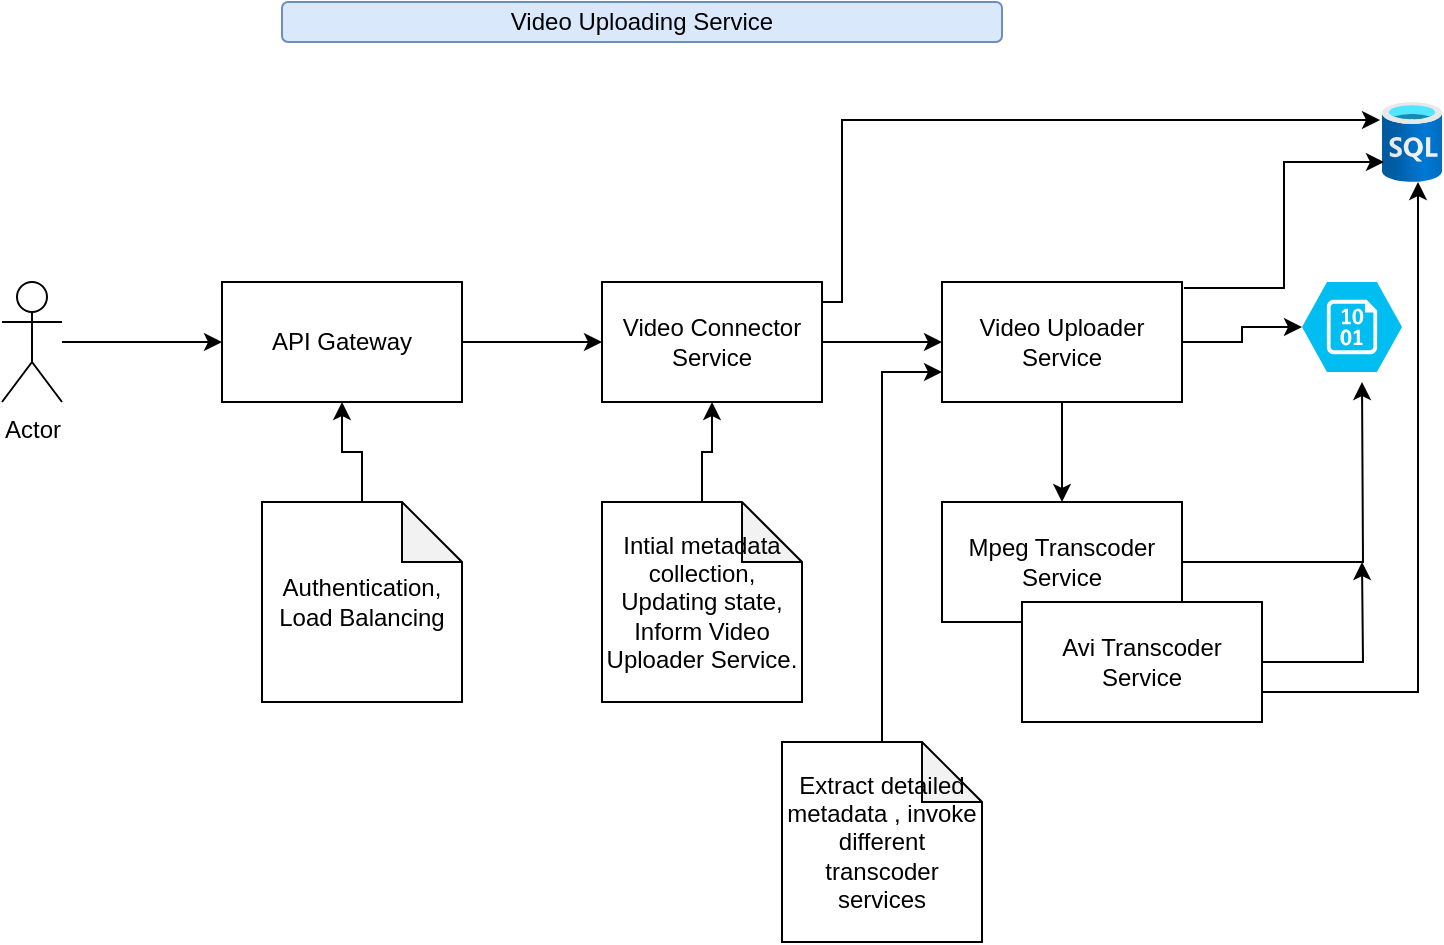 <mxfile version="20.3.0" type="github" pages="2">
  <diagram id="T-eQUspOFnynLqRNxrah" name="Video Uploading Scenario">
    <mxGraphModel dx="1422" dy="729" grid="1" gridSize="10" guides="1" tooltips="1" connect="1" arrows="1" fold="1" page="1" pageScale="1" pageWidth="850" pageHeight="1100" math="0" shadow="0">
      <root>
        <mxCell id="0" />
        <mxCell id="1" parent="0" />
        <mxCell id="gZxkg9Pe2Q-J1JH7AX3k-7" value="" style="edgeStyle=orthogonalEdgeStyle;rounded=0;orthogonalLoop=1;jettySize=auto;html=1;" edge="1" parent="1" source="JewuoOUDM-Pkr8ruR0OP-1" target="gZxkg9Pe2Q-J1JH7AX3k-6">
          <mxGeometry relative="1" as="geometry" />
        </mxCell>
        <mxCell id="JewuoOUDM-Pkr8ruR0OP-1" value="API Gateway" style="rounded=0;whiteSpace=wrap;html=1;" parent="1" vertex="1">
          <mxGeometry x="200" y="200" width="120" height="60" as="geometry" />
        </mxCell>
        <mxCell id="JewuoOUDM-Pkr8ruR0OP-4" style="edgeStyle=orthogonalEdgeStyle;rounded=0;orthogonalLoop=1;jettySize=auto;html=1;entryX=0;entryY=0.5;entryDx=0;entryDy=0;" parent="1" source="JewuoOUDM-Pkr8ruR0OP-2" target="JewuoOUDM-Pkr8ruR0OP-1" edge="1">
          <mxGeometry relative="1" as="geometry" />
        </mxCell>
        <mxCell id="JewuoOUDM-Pkr8ruR0OP-2" value="Actor" style="shape=umlActor;verticalLabelPosition=bottom;verticalAlign=top;html=1;outlineConnect=0;" parent="1" vertex="1">
          <mxGeometry x="90" y="200" width="30" height="60" as="geometry" />
        </mxCell>
        <mxCell id="gZxkg9Pe2Q-J1JH7AX3k-9" style="edgeStyle=orthogonalEdgeStyle;rounded=0;orthogonalLoop=1;jettySize=auto;html=1;entryX=0;entryY=0.5;entryDx=0;entryDy=0;entryPerimeter=0;" edge="1" parent="1" source="gZxkg9Pe2Q-J1JH7AX3k-1" target="gZxkg9Pe2Q-J1JH7AX3k-5">
          <mxGeometry relative="1" as="geometry" />
        </mxCell>
        <mxCell id="gZxkg9Pe2Q-J1JH7AX3k-10" style="edgeStyle=orthogonalEdgeStyle;rounded=0;orthogonalLoop=1;jettySize=auto;html=1;entryX=0.5;entryY=0;entryDx=0;entryDy=0;" edge="1" parent="1" source="gZxkg9Pe2Q-J1JH7AX3k-1" target="gZxkg9Pe2Q-J1JH7AX3k-3">
          <mxGeometry relative="1" as="geometry" />
        </mxCell>
        <mxCell id="gZxkg9Pe2Q-J1JH7AX3k-1" value="Video Uploader Service" style="rounded=0;whiteSpace=wrap;html=1;" vertex="1" parent="1">
          <mxGeometry x="560" y="200" width="120" height="60" as="geometry" />
        </mxCell>
        <mxCell id="gZxkg9Pe2Q-J1JH7AX3k-15" style="edgeStyle=orthogonalEdgeStyle;rounded=0;orthogonalLoop=1;jettySize=auto;html=1;" edge="1" parent="1" source="gZxkg9Pe2Q-J1JH7AX3k-3">
          <mxGeometry relative="1" as="geometry">
            <mxPoint x="770" y="250" as="targetPoint" />
          </mxGeometry>
        </mxCell>
        <mxCell id="gZxkg9Pe2Q-J1JH7AX3k-3" value="Mpeg Transcoder Service" style="whiteSpace=wrap;html=1;rounded=0;" vertex="1" parent="1">
          <mxGeometry x="560" y="310" width="120" height="60" as="geometry" />
        </mxCell>
        <mxCell id="gZxkg9Pe2Q-J1JH7AX3k-5" value="" style="verticalLabelPosition=bottom;html=1;verticalAlign=top;align=center;strokeColor=none;fillColor=#00BEF2;shape=mxgraph.azure.storage_blob;" vertex="1" parent="1">
          <mxGeometry x="740" y="200" width="50" height="45" as="geometry" />
        </mxCell>
        <mxCell id="gZxkg9Pe2Q-J1JH7AX3k-8" style="edgeStyle=orthogonalEdgeStyle;rounded=0;orthogonalLoop=1;jettySize=auto;html=1;" edge="1" parent="1" source="gZxkg9Pe2Q-J1JH7AX3k-6" target="gZxkg9Pe2Q-J1JH7AX3k-1">
          <mxGeometry relative="1" as="geometry" />
        </mxCell>
        <mxCell id="gZxkg9Pe2Q-J1JH7AX3k-6" value="Video Connector Service" style="whiteSpace=wrap;html=1;rounded=0;" vertex="1" parent="1">
          <mxGeometry x="390" y="200" width="110" height="60" as="geometry" />
        </mxCell>
        <mxCell id="gZxkg9Pe2Q-J1JH7AX3k-13" value="Video Uploading Service" style="rounded=1;whiteSpace=wrap;html=1;fillColor=#dae8fc;strokeColor=#6c8ebf;" vertex="1" parent="1">
          <mxGeometry x="230" y="60" width="360" height="20" as="geometry" />
        </mxCell>
        <mxCell id="gZxkg9Pe2Q-J1JH7AX3k-16" style="edgeStyle=orthogonalEdgeStyle;rounded=0;orthogonalLoop=1;jettySize=auto;html=1;" edge="1" parent="1" source="gZxkg9Pe2Q-J1JH7AX3k-14">
          <mxGeometry relative="1" as="geometry">
            <mxPoint x="770" y="340" as="targetPoint" />
          </mxGeometry>
        </mxCell>
        <mxCell id="gZxkg9Pe2Q-J1JH7AX3k-14" value="Avi Transcoder Service" style="whiteSpace=wrap;html=1;rounded=0;" vertex="1" parent="1">
          <mxGeometry x="600" y="360" width="120" height="60" as="geometry" />
        </mxCell>
        <mxCell id="gZxkg9Pe2Q-J1JH7AX3k-22" value="" style="aspect=fixed;html=1;points=[];align=center;image;fontSize=12;image=img/lib/azure2/databases/SQL_Database.svg;" vertex="1" parent="1">
          <mxGeometry x="780" y="110" width="30" height="40" as="geometry" />
        </mxCell>
        <mxCell id="gZxkg9Pe2Q-J1JH7AX3k-30" value="" style="edgeStyle=elbowEdgeStyle;elbow=horizontal;endArrow=classic;html=1;rounded=0;exitX=0.433;exitY=-0.083;exitDx=0;exitDy=0;exitPerimeter=0;entryX=0.033;entryY=0.75;entryDx=0;entryDy=0;entryPerimeter=0;" edge="1" parent="1" target="gZxkg9Pe2Q-J1JH7AX3k-22">
          <mxGeometry width="50" height="50" relative="1" as="geometry">
            <mxPoint x="680.96" y="203.02" as="sourcePoint" />
            <mxPoint x="719" y="138" as="targetPoint" />
          </mxGeometry>
        </mxCell>
        <mxCell id="gZxkg9Pe2Q-J1JH7AX3k-32" value="" style="edgeStyle=segmentEdgeStyle;endArrow=classic;html=1;rounded=0;entryX=0.6;entryY=1;entryDx=0;entryDy=0;entryPerimeter=0;exitX=1;exitY=0.75;exitDx=0;exitDy=0;" edge="1" parent="1" source="gZxkg9Pe2Q-J1JH7AX3k-14" target="gZxkg9Pe2Q-J1JH7AX3k-22">
          <mxGeometry width="50" height="50" relative="1" as="geometry">
            <mxPoint x="744" y="419" as="sourcePoint" />
            <mxPoint x="800" y="170" as="targetPoint" />
          </mxGeometry>
        </mxCell>
        <mxCell id="gZxkg9Pe2Q-J1JH7AX3k-34" style="edgeStyle=orthogonalEdgeStyle;rounded=0;orthogonalLoop=1;jettySize=auto;html=1;entryX=0.5;entryY=1;entryDx=0;entryDy=0;" edge="1" parent="1" source="gZxkg9Pe2Q-J1JH7AX3k-33" target="JewuoOUDM-Pkr8ruR0OP-1">
          <mxGeometry relative="1" as="geometry" />
        </mxCell>
        <mxCell id="gZxkg9Pe2Q-J1JH7AX3k-33" value="Authentication,&lt;br&gt;Load Balancing" style="shape=note;whiteSpace=wrap;html=1;backgroundOutline=1;darkOpacity=0.05;" vertex="1" parent="1">
          <mxGeometry x="220" y="310" width="100" height="100" as="geometry" />
        </mxCell>
        <mxCell id="gZxkg9Pe2Q-J1JH7AX3k-36" style="edgeStyle=orthogonalEdgeStyle;rounded=0;orthogonalLoop=1;jettySize=auto;html=1;entryX=0.5;entryY=1;entryDx=0;entryDy=0;" edge="1" parent="1" source="gZxkg9Pe2Q-J1JH7AX3k-35" target="gZxkg9Pe2Q-J1JH7AX3k-6">
          <mxGeometry relative="1" as="geometry" />
        </mxCell>
        <mxCell id="gZxkg9Pe2Q-J1JH7AX3k-35" value="Intial metadata collection, Updating state, Inform Video Uploader Service." style="shape=note;whiteSpace=wrap;html=1;backgroundOutline=1;darkOpacity=0.05;" vertex="1" parent="1">
          <mxGeometry x="390" y="310" width="100" height="100" as="geometry" />
        </mxCell>
        <mxCell id="gZxkg9Pe2Q-J1JH7AX3k-38" value="" style="edgeStyle=elbowEdgeStyle;elbow=horizontal;endArrow=classic;html=1;rounded=0;entryX=-0.033;entryY=0.225;entryDx=0;entryDy=0;entryPerimeter=0;" edge="1" parent="1" target="gZxkg9Pe2Q-J1JH7AX3k-22">
          <mxGeometry width="50" height="50" relative="1" as="geometry">
            <mxPoint x="500" y="210" as="sourcePoint" />
            <mxPoint x="570" y="120" as="targetPoint" />
            <Array as="points">
              <mxPoint x="510" y="190" />
            </Array>
          </mxGeometry>
        </mxCell>
        <mxCell id="gZxkg9Pe2Q-J1JH7AX3k-40" style="edgeStyle=orthogonalEdgeStyle;rounded=0;orthogonalLoop=1;jettySize=auto;html=1;entryX=0;entryY=0.75;entryDx=0;entryDy=0;" edge="1" parent="1" source="gZxkg9Pe2Q-J1JH7AX3k-39" target="gZxkg9Pe2Q-J1JH7AX3k-1">
          <mxGeometry relative="1" as="geometry" />
        </mxCell>
        <mxCell id="gZxkg9Pe2Q-J1JH7AX3k-39" value="Extract detailed metadata , invoke different transcoder services" style="shape=note;whiteSpace=wrap;html=1;backgroundOutline=1;darkOpacity=0.05;" vertex="1" parent="1">
          <mxGeometry x="480" y="430" width="100" height="100" as="geometry" />
        </mxCell>
      </root>
    </mxGraphModel>
  </diagram>
  <diagram id="nNjNgDE7EbX-Tkwo3UuX" name="Page-2">
    <mxGraphModel dx="1422" dy="729" grid="1" gridSize="10" guides="1" tooltips="1" connect="1" arrows="1" fold="1" page="1" pageScale="1" pageWidth="850" pageHeight="1100" math="0" shadow="0">
      <root>
        <mxCell id="0" />
        <mxCell id="1" parent="0" />
      </root>
    </mxGraphModel>
  </diagram>
</mxfile>
